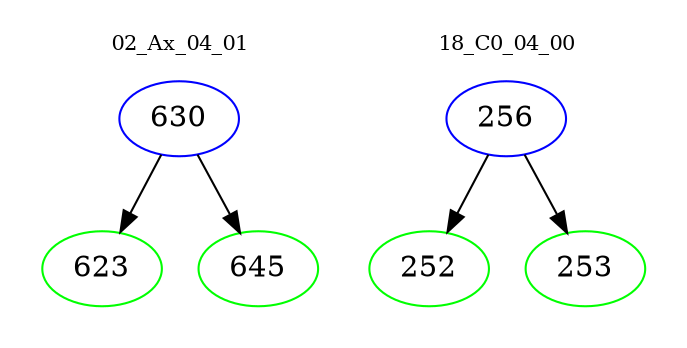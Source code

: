 digraph{
subgraph cluster_0 {
color = white
label = "02_Ax_04_01";
fontsize=10;
T0_630 [label="630", color="blue"]
T0_630 -> T0_623 [color="black"]
T0_623 [label="623", color="green"]
T0_630 -> T0_645 [color="black"]
T0_645 [label="645", color="green"]
}
subgraph cluster_1 {
color = white
label = "18_C0_04_00";
fontsize=10;
T1_256 [label="256", color="blue"]
T1_256 -> T1_252 [color="black"]
T1_252 [label="252", color="green"]
T1_256 -> T1_253 [color="black"]
T1_253 [label="253", color="green"]
}
}

